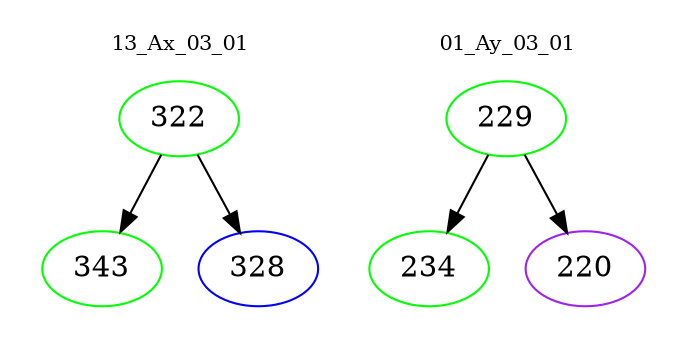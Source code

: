 digraph{
subgraph cluster_0 {
color = white
label = "13_Ax_03_01";
fontsize=10;
T0_322 [label="322", color="green"]
T0_322 -> T0_343 [color="black"]
T0_343 [label="343", color="green"]
T0_322 -> T0_328 [color="black"]
T0_328 [label="328", color="blue"]
}
subgraph cluster_1 {
color = white
label = "01_Ay_03_01";
fontsize=10;
T1_229 [label="229", color="green"]
T1_229 -> T1_234 [color="black"]
T1_234 [label="234", color="green"]
T1_229 -> T1_220 [color="black"]
T1_220 [label="220", color="purple"]
}
}
